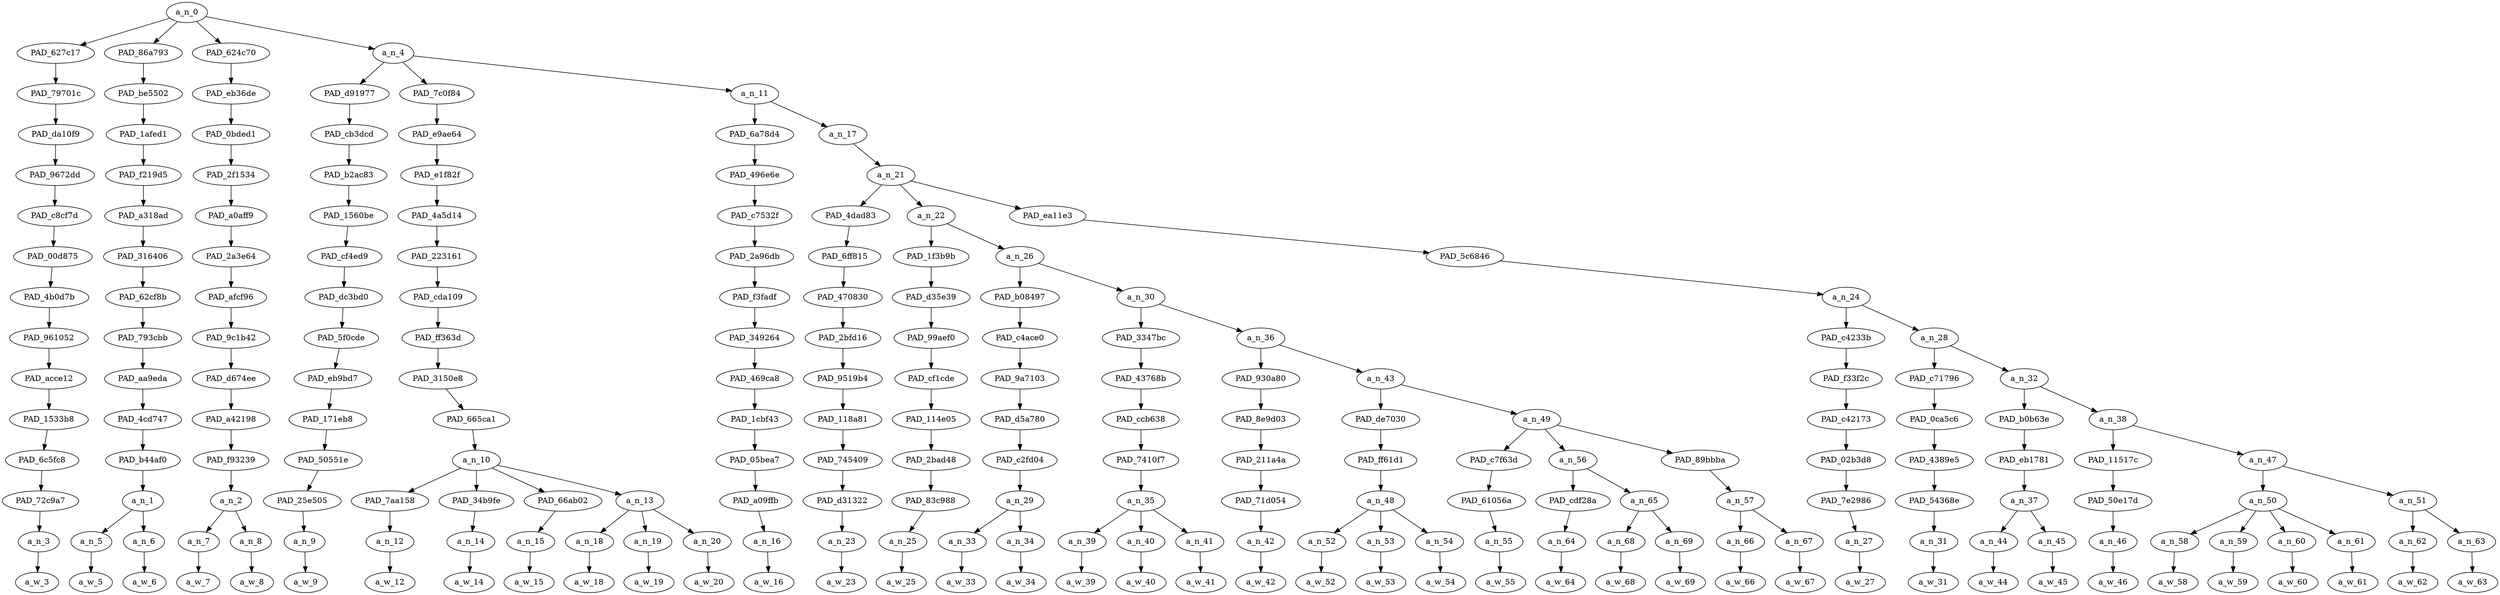 strict digraph "" {
	a_n_0	[div_dir=1,
		index=0,
		level=14,
		pos="4.440140335648149,14!",
		text_span="[0, 1, 2, 3, 4, 5, 6, 7, 8, 9, 10, 11, 12, 13, 14, 15, 16, 17, 18, 19, 20, 21, 22, 23, 24, 25, 26, 27, 28, 29, 30, 31, 32, 33, 34, \
35, 36, 37, 38, 39, 40]",
		value=1.00000001];
	PAD_627c17	[div_dir=1,
		index=2,
		level=13,
		pos="4.0,13!",
		text_span="[4]",
		value=0.01918883];
	a_n_0 -> PAD_627c17;
	PAD_86a793	[div_dir=1,
		index=0,
		level=13,
		pos="0.5,13!",
		text_span="[0, 1]",
		value=0.05213936];
	a_n_0 -> PAD_86a793;
	PAD_624c70	[div_dir=1,
		index=1,
		level=13,
		pos="2.5,13!",
		text_span="[2, 3]",
		value=0.04194292];
	a_n_0 -> PAD_624c70;
	a_n_4	[div_dir=1,
		index=3,
		level=13,
		pos="10.760561342592593,13!",
		text_span="[5, 6, 7, 8, 9, 10, 11, 12, 13, 14, 15, 16, 17, 18, 19, 20, 21, 22, 23, 24, 25, 26, 27, 28, 29, 30, 31, 32, 33, 34, 35, 36, 37, \
38, 39, 40]",
		value=0.88629905];
	a_n_0 -> a_n_4;
	PAD_79701c	[div_dir=1,
		index=2,
		level=12,
		pos="4.0,12!",
		text_span="[4]",
		value=0.01918883];
	PAD_627c17 -> PAD_79701c;
	PAD_da10f9	[div_dir=1,
		index=2,
		level=11,
		pos="4.0,11!",
		text_span="[4]",
		value=0.01918883];
	PAD_79701c -> PAD_da10f9;
	PAD_9672dd	[div_dir=1,
		index=2,
		level=10,
		pos="4.0,10!",
		text_span="[4]",
		value=0.01918883];
	PAD_da10f9 -> PAD_9672dd;
	PAD_c8cf7d	[div_dir=1,
		index=2,
		level=9,
		pos="4.0,9!",
		text_span="[4]",
		value=0.01918883];
	PAD_9672dd -> PAD_c8cf7d;
	PAD_00d875	[div_dir=1,
		index=2,
		level=8,
		pos="4.0,8!",
		text_span="[4]",
		value=0.01918883];
	PAD_c8cf7d -> PAD_00d875;
	PAD_4b0d7b	[div_dir=1,
		index=2,
		level=7,
		pos="4.0,7!",
		text_span="[4]",
		value=0.01918883];
	PAD_00d875 -> PAD_4b0d7b;
	PAD_961052	[div_dir=1,
		index=2,
		level=6,
		pos="4.0,6!",
		text_span="[4]",
		value=0.01918883];
	PAD_4b0d7b -> PAD_961052;
	PAD_acce12	[div_dir=1,
		index=2,
		level=5,
		pos="4.0,5!",
		text_span="[4]",
		value=0.01918883];
	PAD_961052 -> PAD_acce12;
	PAD_1533b8	[div_dir=1,
		index=2,
		level=4,
		pos="4.0,4!",
		text_span="[4]",
		value=0.01918883];
	PAD_acce12 -> PAD_1533b8;
	PAD_6c5fc8	[div_dir=1,
		index=2,
		level=3,
		pos="4.0,3!",
		text_span="[4]",
		value=0.01918883];
	PAD_1533b8 -> PAD_6c5fc8;
	PAD_72c9a7	[div_dir=1,
		index=2,
		level=2,
		pos="4.0,2!",
		text_span="[4]",
		value=0.01918883];
	PAD_6c5fc8 -> PAD_72c9a7;
	a_n_3	[div_dir=1,
		index=4,
		level=1,
		pos="4.0,1!",
		text_span="[4]",
		value=0.01918883];
	PAD_72c9a7 -> a_n_3;
	a_w_3	[div_dir=0,
		index=4,
		level=0,
		pos="4,0!",
		text_span="[4]",
		value=you];
	a_n_3 -> a_w_3;
	PAD_be5502	[div_dir=1,
		index=0,
		level=12,
		pos="0.5,12!",
		text_span="[0, 1]",
		value=0.05213936];
	PAD_86a793 -> PAD_be5502;
	PAD_1afed1	[div_dir=1,
		index=0,
		level=11,
		pos="0.5,11!",
		text_span="[0, 1]",
		value=0.05213936];
	PAD_be5502 -> PAD_1afed1;
	PAD_f219d5	[div_dir=1,
		index=0,
		level=10,
		pos="0.5,10!",
		text_span="[0, 1]",
		value=0.05213936];
	PAD_1afed1 -> PAD_f219d5;
	PAD_a318ad	[div_dir=1,
		index=0,
		level=9,
		pos="0.5,9!",
		text_span="[0, 1]",
		value=0.05213936];
	PAD_f219d5 -> PAD_a318ad;
	PAD_316406	[div_dir=1,
		index=0,
		level=8,
		pos="0.5,8!",
		text_span="[0, 1]",
		value=0.05213936];
	PAD_a318ad -> PAD_316406;
	PAD_62cf8b	[div_dir=1,
		index=0,
		level=7,
		pos="0.5,7!",
		text_span="[0, 1]",
		value=0.05213936];
	PAD_316406 -> PAD_62cf8b;
	PAD_793cbb	[div_dir=1,
		index=0,
		level=6,
		pos="0.5,6!",
		text_span="[0, 1]",
		value=0.05213936];
	PAD_62cf8b -> PAD_793cbb;
	PAD_aa9eda	[div_dir=1,
		index=0,
		level=5,
		pos="0.5,5!",
		text_span="[0, 1]",
		value=0.05213936];
	PAD_793cbb -> PAD_aa9eda;
	PAD_4cd747	[div_dir=1,
		index=0,
		level=4,
		pos="0.5,4!",
		text_span="[0, 1]",
		value=0.05213936];
	PAD_aa9eda -> PAD_4cd747;
	PAD_b44af0	[div_dir=1,
		index=0,
		level=3,
		pos="0.5,3!",
		text_span="[0, 1]",
		value=0.05213936];
	PAD_4cd747 -> PAD_b44af0;
	a_n_1	[div_dir=1,
		index=0,
		level=2,
		pos="0.5,2!",
		text_span="[0, 1]",
		value=0.05213936];
	PAD_b44af0 -> a_n_1;
	a_n_5	[div_dir=1,
		index=0,
		level=1,
		pos="0.0,1!",
		text_span="[0]",
		value=0.03384668];
	a_n_1 -> a_n_5;
	a_n_6	[div_dir=1,
		index=1,
		level=1,
		pos="1.0,1!",
		text_span="[1]",
		value=0.01801847];
	a_n_1 -> a_n_6;
	a_w_5	[div_dir=0,
		index=0,
		level=0,
		pos="0,0!",
		text_span="[0]",
		value=so];
	a_n_5 -> a_w_5;
	a_w_6	[div_dir=0,
		index=1,
		level=0,
		pos="1,0!",
		text_span="[1]",
		value=now];
	a_n_6 -> a_w_6;
	PAD_eb36de	[div_dir=1,
		index=1,
		level=12,
		pos="2.5,12!",
		text_span="[2, 3]",
		value=0.04194292];
	PAD_624c70 -> PAD_eb36de;
	PAD_0bded1	[div_dir=1,
		index=1,
		level=11,
		pos="2.5,11!",
		text_span="[2, 3]",
		value=0.04194292];
	PAD_eb36de -> PAD_0bded1;
	PAD_2f1534	[div_dir=1,
		index=1,
		level=10,
		pos="2.5,10!",
		text_span="[2, 3]",
		value=0.04194292];
	PAD_0bded1 -> PAD_2f1534;
	PAD_a0aff9	[div_dir=1,
		index=1,
		level=9,
		pos="2.5,9!",
		text_span="[2, 3]",
		value=0.04194292];
	PAD_2f1534 -> PAD_a0aff9;
	PAD_2a3e64	[div_dir=1,
		index=1,
		level=8,
		pos="2.5,8!",
		text_span="[2, 3]",
		value=0.04194292];
	PAD_a0aff9 -> PAD_2a3e64;
	PAD_afcf96	[div_dir=1,
		index=1,
		level=7,
		pos="2.5,7!",
		text_span="[2, 3]",
		value=0.04194292];
	PAD_2a3e64 -> PAD_afcf96;
	PAD_9c1b42	[div_dir=1,
		index=1,
		level=6,
		pos="2.5,6!",
		text_span="[2, 3]",
		value=0.04194292];
	PAD_afcf96 -> PAD_9c1b42;
	PAD_d674ee	[div_dir=1,
		index=1,
		level=5,
		pos="2.5,5!",
		text_span="[2, 3]",
		value=0.04194292];
	PAD_9c1b42 -> PAD_d674ee;
	PAD_a42198	[div_dir=1,
		index=1,
		level=4,
		pos="2.5,4!",
		text_span="[2, 3]",
		value=0.04194292];
	PAD_d674ee -> PAD_a42198;
	PAD_f93239	[div_dir=1,
		index=1,
		level=3,
		pos="2.5,3!",
		text_span="[2, 3]",
		value=0.04194292];
	PAD_a42198 -> PAD_f93239;
	a_n_2	[div_dir=1,
		index=1,
		level=2,
		pos="2.5,2!",
		text_span="[2, 3]",
		value=0.04194292];
	PAD_f93239 -> a_n_2;
	a_n_7	[div_dir=1,
		index=2,
		level=1,
		pos="2.0,1!",
		text_span="[2]",
		value=0.01653380];
	a_n_2 -> a_n_7;
	a_n_8	[div_dir=1,
		index=3,
		level=1,
		pos="3.0,1!",
		text_span="[3]",
		value=0.02532060];
	a_n_2 -> a_n_8;
	a_w_7	[div_dir=0,
		index=2,
		level=0,
		pos="2,0!",
		text_span="[2]",
		value=in];
	a_n_7 -> a_w_7;
	a_w_8	[div_dir=0,
		index=3,
		level=0,
		pos="3,0!",
		text_span="[3]",
		value=nyc];
	a_n_8 -> a_w_8;
	PAD_d91977	[div_dir=1,
		index=3,
		level=12,
		pos="5.0,12!",
		text_span="[5]",
		value=0.01479065];
	a_n_4 -> PAD_d91977;
	PAD_7c0f84	[div_dir=1,
		index=4,
		level=12,
		pos="8.75,12!",
		text_span="[6, 7, 8, 9, 10, 11]",
		value=0.08103004];
	a_n_4 -> PAD_7c0f84;
	a_n_11	[div_dir=1,
		index=5,
		level=12,
		pos="18.53168402777778,12!",
		text_span="[12, 13, 14, 15, 16, 17, 18, 19, 20, 21, 22, 23, 24, 25, 26, 27, 28, 29, 30, 31, 32, 33, 34, 35, 36, 37, 38, 39, 40]",
		value=0.79012046];
	a_n_4 -> a_n_11;
	PAD_cb3dcd	[div_dir=1,
		index=3,
		level=11,
		pos="5.0,11!",
		text_span="[5]",
		value=0.01479065];
	PAD_d91977 -> PAD_cb3dcd;
	PAD_b2ac83	[div_dir=1,
		index=3,
		level=10,
		pos="5.0,10!",
		text_span="[5]",
		value=0.01479065];
	PAD_cb3dcd -> PAD_b2ac83;
	PAD_1560be	[div_dir=1,
		index=3,
		level=9,
		pos="5.0,9!",
		text_span="[5]",
		value=0.01479065];
	PAD_b2ac83 -> PAD_1560be;
	PAD_cf4ed9	[div_dir=1,
		index=3,
		level=8,
		pos="5.0,8!",
		text_span="[5]",
		value=0.01479065];
	PAD_1560be -> PAD_cf4ed9;
	PAD_dc3bd0	[div_dir=1,
		index=3,
		level=7,
		pos="5.0,7!",
		text_span="[5]",
		value=0.01479065];
	PAD_cf4ed9 -> PAD_dc3bd0;
	PAD_5f0cde	[div_dir=1,
		index=3,
		level=6,
		pos="5.0,6!",
		text_span="[5]",
		value=0.01479065];
	PAD_dc3bd0 -> PAD_5f0cde;
	PAD_eb9bd7	[div_dir=1,
		index=3,
		level=5,
		pos="5.0,5!",
		text_span="[5]",
		value=0.01479065];
	PAD_5f0cde -> PAD_eb9bd7;
	PAD_171eb8	[div_dir=1,
		index=3,
		level=4,
		pos="5.0,4!",
		text_span="[5]",
		value=0.01479065];
	PAD_eb9bd7 -> PAD_171eb8;
	PAD_50551e	[div_dir=1,
		index=3,
		level=3,
		pos="5.0,3!",
		text_span="[5]",
		value=0.01479065];
	PAD_171eb8 -> PAD_50551e;
	PAD_25e505	[div_dir=1,
		index=3,
		level=2,
		pos="5.0,2!",
		text_span="[5]",
		value=0.01479065];
	PAD_50551e -> PAD_25e505;
	a_n_9	[div_dir=1,
		index=5,
		level=1,
		pos="5.0,1!",
		text_span="[5]",
		value=0.01479065];
	PAD_25e505 -> a_n_9;
	a_w_9	[div_dir=0,
		index=5,
		level=0,
		pos="5,0!",
		text_span="[5]",
		value=get];
	a_n_9 -> a_w_9;
	PAD_e9ae64	[div_dir=1,
		index=4,
		level=11,
		pos="8.75,11!",
		text_span="[6, 7, 8, 9, 10, 11]",
		value=0.08103004];
	PAD_7c0f84 -> PAD_e9ae64;
	PAD_e1f82f	[div_dir=1,
		index=4,
		level=10,
		pos="8.75,10!",
		text_span="[6, 7, 8, 9, 10, 11]",
		value=0.08103004];
	PAD_e9ae64 -> PAD_e1f82f;
	PAD_4a5d14	[div_dir=1,
		index=4,
		level=9,
		pos="8.75,9!",
		text_span="[6, 7, 8, 9, 10, 11]",
		value=0.08103004];
	PAD_e1f82f -> PAD_4a5d14;
	PAD_223161	[div_dir=1,
		index=4,
		level=8,
		pos="8.75,8!",
		text_span="[6, 7, 8, 9, 10, 11]",
		value=0.08103004];
	PAD_4a5d14 -> PAD_223161;
	PAD_cda109	[div_dir=1,
		index=4,
		level=7,
		pos="8.75,7!",
		text_span="[6, 7, 8, 9, 10, 11]",
		value=0.08103004];
	PAD_223161 -> PAD_cda109;
	PAD_ff363d	[div_dir=1,
		index=4,
		level=6,
		pos="8.75,6!",
		text_span="[6, 7, 8, 9, 10, 11]",
		value=0.08103004];
	PAD_cda109 -> PAD_ff363d;
	PAD_3150e8	[div_dir=1,
		index=4,
		level=5,
		pos="8.75,5!",
		text_span="[6, 7, 8, 9, 10, 11]",
		value=0.08103004];
	PAD_ff363d -> PAD_3150e8;
	PAD_665ca1	[div_dir=1,
		index=4,
		level=4,
		pos="8.75,4!",
		text_span="[6, 7, 8, 9, 10, 11]",
		value=0.08103004];
	PAD_3150e8 -> PAD_665ca1;
	a_n_10	[div_dir=1,
		index=4,
		level=3,
		pos="8.75,3!",
		text_span="[6, 7, 8, 9, 10, 11]",
		value=0.08103004];
	PAD_665ca1 -> a_n_10;
	PAD_7aa158	[div_dir=1,
		index=4,
		level=2,
		pos="6.0,2!",
		text_span="[6]",
		value=0.01212069];
	a_n_10 -> PAD_7aa158;
	PAD_34b9fe	[div_dir=-1,
		index=6,
		level=2,
		pos="10.0,2!",
		text_span="[10]",
		value=0.01546601];
	a_n_10 -> PAD_34b9fe;
	PAD_66ab02	[div_dir=1,
		index=7,
		level=2,
		pos="11.0,2!",
		text_span="[11]",
		value=0.01620853];
	a_n_10 -> PAD_66ab02;
	a_n_13	[div_dir=1,
		index=5,
		level=2,
		pos="8.0,2!",
		text_span="[7, 8, 9]",
		value=0.03719088];
	a_n_10 -> a_n_13;
	a_n_12	[div_dir=1,
		index=6,
		level=1,
		pos="6.0,1!",
		text_span="[6]",
		value=0.01212069];
	PAD_7aa158 -> a_n_12;
	a_w_12	[div_dir=0,
		index=6,
		level=0,
		pos="6,0!",
		text_span="[6]",
		value=a];
	a_n_12 -> a_w_12;
	a_n_14	[div_dir=-1,
		index=10,
		level=1,
		pos="10.0,1!",
		text_span="[10]",
		value=0.01546601];
	PAD_34b9fe -> a_n_14;
	a_w_14	[div_dir=0,
		index=10,
		level=0,
		pos="10,0!",
		text_span="[10]",
		value=k];
	a_n_14 -> a_w_14;
	a_n_15	[div_dir=1,
		index=11,
		level=1,
		pos="11.0,1!",
		text_span="[11]",
		value=0.01620853];
	PAD_66ab02 -> a_n_15;
	a_w_15	[div_dir=0,
		index=11,
		level=0,
		pos="11,0!",
		text_span="[11]",
		value=fine];
	a_n_15 -> a_w_15;
	a_n_18	[div_dir=1,
		index=7,
		level=1,
		pos="7.0,1!",
		text_span="[7]",
		value=0.01206854];
	a_n_13 -> a_n_18;
	a_n_19	[div_dir=-1,
		index=8,
		level=1,
		pos="8.0,1!",
		text_span="[8]",
		value=0.01168534];
	a_n_13 -> a_n_19;
	a_n_20	[div_dir=1,
		index=9,
		level=1,
		pos="9.0,1!",
		text_span="[9]",
		value=0.01341441];
	a_n_13 -> a_n_20;
	a_w_18	[div_dir=0,
		index=7,
		level=0,
		pos="7,0!",
		text_span="[7]",
		value=2];
	a_n_18 -> a_w_18;
	a_w_19	[div_dir=0,
		index=8,
		level=0,
		pos="8,0!",
		text_span="[8]",
		value=5];
	a_n_19 -> a_w_19;
	a_w_20	[div_dir=0,
		index=9,
		level=0,
		pos="9,0!",
		text_span="[9]",
		value=0];
	a_n_20 -> a_w_20;
	PAD_6a78d4	[div_dir=1,
		index=5,
		level=11,
		pos="12.0,11!",
		text_span="[12]",
		value=0.01446996];
	a_n_11 -> PAD_6a78d4;
	a_n_17	[div_dir=1,
		index=6,
		level=11,
		pos="25.063368055555557,11!",
		text_span="[13, 14, 15, 16, 17, 18, 19, 20, 21, 22, 23, 24, 25, 26, 27, 28, 29, 30, 31, 32, 33, 34, 35, 36, 37, 38, 39, 40]",
		value=0.77528271];
	a_n_11 -> a_n_17;
	PAD_496e6e	[div_dir=1,
		index=5,
		level=10,
		pos="12.0,10!",
		text_span="[12]",
		value=0.01446996];
	PAD_6a78d4 -> PAD_496e6e;
	PAD_c7532f	[div_dir=1,
		index=5,
		level=9,
		pos="12.0,9!",
		text_span="[12]",
		value=0.01446996];
	PAD_496e6e -> PAD_c7532f;
	PAD_2a96db	[div_dir=1,
		index=5,
		level=8,
		pos="12.0,8!",
		text_span="[12]",
		value=0.01446996];
	PAD_c7532f -> PAD_2a96db;
	PAD_f3fadf	[div_dir=1,
		index=5,
		level=7,
		pos="12.0,7!",
		text_span="[12]",
		value=0.01446996];
	PAD_2a96db -> PAD_f3fadf;
	PAD_349264	[div_dir=1,
		index=5,
		level=6,
		pos="12.0,6!",
		text_span="[12]",
		value=0.01446996];
	PAD_f3fadf -> PAD_349264;
	PAD_469ca8	[div_dir=1,
		index=5,
		level=5,
		pos="12.0,5!",
		text_span="[12]",
		value=0.01446996];
	PAD_349264 -> PAD_469ca8;
	PAD_1cbf43	[div_dir=1,
		index=5,
		level=4,
		pos="12.0,4!",
		text_span="[12]",
		value=0.01446996];
	PAD_469ca8 -> PAD_1cbf43;
	PAD_05bea7	[div_dir=1,
		index=5,
		level=3,
		pos="12.0,3!",
		text_span="[12]",
		value=0.01446996];
	PAD_1cbf43 -> PAD_05bea7;
	PAD_a09ffb	[div_dir=1,
		index=8,
		level=2,
		pos="12.0,2!",
		text_span="[12]",
		value=0.01446996];
	PAD_05bea7 -> PAD_a09ffb;
	a_n_16	[div_dir=1,
		index=12,
		level=1,
		pos="12.0,1!",
		text_span="[12]",
		value=0.01446996];
	PAD_a09ffb -> a_n_16;
	a_w_16	[div_dir=0,
		index=12,
		level=0,
		pos="12,0!",
		text_span="[12]",
		value=for];
	a_n_16 -> a_w_16;
	a_n_21	[div_dir=1,
		index=6,
		level=10,
		pos="25.063368055555557,10!",
		text_span="[13, 14, 15, 16, 17, 18, 19, 20, 21, 22, 23, 24, 25, 26, 27, 28, 29, 30, 31, 32, 33, 34, 35, 36, 37, 38, 39, 40]",
		value=0.77492425];
	a_n_17 -> a_n_21;
	PAD_4dad83	[div_dir=-1,
		index=7,
		level=9,
		pos="29.0,9!",
		text_span="[29]",
		value=0.01660025];
	a_n_21 -> PAD_4dad83;
	a_n_22	[div_dir=1,
		index=6,
		level=9,
		pos="14.877604166666666,9!",
		text_span="[13, 14, 15, 16, 17, 18, 19, 20, 21, 22, 23, 24, 25, 26, 27, 28]",
		value=0.29300789];
	a_n_21 -> a_n_22;
	PAD_ea11e3	[div_dir=1,
		index=8,
		level=9,
		pos="31.3125,9!",
		text_span="[30, 31, 32, 33, 34, 35, 36, 37, 38, 39, 40]",
		value=0.46495764];
	a_n_21 -> PAD_ea11e3;
	PAD_6ff815	[div_dir=-1,
		index=8,
		level=8,
		pos="29.0,8!",
		text_span="[29]",
		value=0.01660025];
	PAD_4dad83 -> PAD_6ff815;
	PAD_470830	[div_dir=-1,
		index=9,
		level=7,
		pos="29.0,7!",
		text_span="[29]",
		value=0.01660025];
	PAD_6ff815 -> PAD_470830;
	PAD_2bfd16	[div_dir=-1,
		index=10,
		level=6,
		pos="29.0,6!",
		text_span="[29]",
		value=0.01660025];
	PAD_470830 -> PAD_2bfd16;
	PAD_9519b4	[div_dir=-1,
		index=11,
		level=5,
		pos="29.0,5!",
		text_span="[29]",
		value=0.01660025];
	PAD_2bfd16 -> PAD_9519b4;
	PAD_118a81	[div_dir=-1,
		index=12,
		level=4,
		pos="29.0,4!",
		text_span="[29]",
		value=0.01660025];
	PAD_9519b4 -> PAD_118a81;
	PAD_745409	[div_dir=-1,
		index=14,
		level=3,
		pos="29.0,3!",
		text_span="[29]",
		value=0.01660025];
	PAD_118a81 -> PAD_745409;
	PAD_d31322	[div_dir=-1,
		index=18,
		level=2,
		pos="29.0,2!",
		text_span="[29]",
		value=0.01660025];
	PAD_745409 -> PAD_d31322;
	a_n_23	[div_dir=-1,
		index=29,
		level=1,
		pos="29.0,1!",
		text_span="[29]",
		value=0.01660025];
	PAD_d31322 -> a_n_23;
	a_w_23	[div_dir=0,
		index=29,
		level=0,
		pos="29,0!",
		text_span="[29]",
		value=but];
	a_n_23 -> a_w_23;
	PAD_1f3b9b	[div_dir=-1,
		index=6,
		level=8,
		pos="13.0,8!",
		text_span="[13]",
		value=0.01990182];
	a_n_22 -> PAD_1f3b9b;
	a_n_26	[div_dir=1,
		index=7,
		level=8,
		pos="16.755208333333332,8!",
		text_span="[14, 15, 16, 17, 18, 19, 20, 21, 22, 23, 24, 25, 26, 27, 28]",
		value=0.27305337];
	a_n_22 -> a_n_26;
	PAD_d35e39	[div_dir=-1,
		index=6,
		level=7,
		pos="13.0,7!",
		text_span="[13]",
		value=0.01990182];
	PAD_1f3b9b -> PAD_d35e39;
	PAD_99aef0	[div_dir=-1,
		index=6,
		level=6,
		pos="13.0,6!",
		text_span="[13]",
		value=0.01990182];
	PAD_d35e39 -> PAD_99aef0;
	PAD_cf1cde	[div_dir=-1,
		index=6,
		level=5,
		pos="13.0,5!",
		text_span="[13]",
		value=0.01990182];
	PAD_99aef0 -> PAD_cf1cde;
	PAD_114e05	[div_dir=-1,
		index=6,
		level=4,
		pos="13.0,4!",
		text_span="[13]",
		value=0.01990182];
	PAD_cf1cde -> PAD_114e05;
	PAD_2bad48	[div_dir=-1,
		index=6,
		level=3,
		pos="13.0,3!",
		text_span="[13]",
		value=0.01990182];
	PAD_114e05 -> PAD_2bad48;
	PAD_83c988	[div_dir=-1,
		index=9,
		level=2,
		pos="13.0,2!",
		text_span="[13]",
		value=0.01990182];
	PAD_2bad48 -> PAD_83c988;
	a_n_25	[div_dir=-1,
		index=13,
		level=1,
		pos="13.0,1!",
		text_span="[13]",
		value=0.01990182];
	PAD_83c988 -> a_n_25;
	a_w_25	[div_dir=0,
		index=13,
		level=0,
		pos="13,0!",
		text_span="[13]",
		value=saying];
	a_n_25 -> a_w_25;
	PAD_b08497	[div_dir=1,
		index=7,
		level=7,
		pos="14.5,7!",
		text_span="[14, 15]",
		value=0.05507563];
	a_n_26 -> PAD_b08497;
	a_n_30	[div_dir=1,
		index=8,
		level=7,
		pos="19.010416666666664,7!",
		text_span="[16, 17, 18, 19, 20, 21, 22, 23, 24, 25, 26, 27, 28]",
		value=0.21788264];
	a_n_26 -> a_n_30;
	PAD_c4ace0	[div_dir=1,
		index=7,
		level=6,
		pos="14.5,6!",
		text_span="[14, 15]",
		value=0.05507563];
	PAD_b08497 -> PAD_c4ace0;
	PAD_9a7103	[div_dir=1,
		index=7,
		level=5,
		pos="14.5,5!",
		text_span="[14, 15]",
		value=0.05507563];
	PAD_c4ace0 -> PAD_9a7103;
	PAD_d5a780	[div_dir=1,
		index=7,
		level=4,
		pos="14.5,4!",
		text_span="[14, 15]",
		value=0.05507563];
	PAD_9a7103 -> PAD_d5a780;
	PAD_c2fd04	[div_dir=1,
		index=7,
		level=3,
		pos="14.5,3!",
		text_span="[14, 15]",
		value=0.05507563];
	PAD_d5a780 -> PAD_c2fd04;
	a_n_29	[div_dir=1,
		index=10,
		level=2,
		pos="14.5,2!",
		text_span="[14, 15]",
		value=0.05507563];
	PAD_c2fd04 -> a_n_29;
	a_n_33	[div_dir=1,
		index=14,
		level=1,
		pos="14.0,1!",
		text_span="[14]",
		value=0.02443743];
	a_n_29 -> a_n_33;
	a_n_34	[div_dir=1,
		index=15,
		level=1,
		pos="15.0,1!",
		text_span="[15]",
		value=0.03045822];
	a_n_29 -> a_n_34;
	a_w_33	[div_dir=0,
		index=14,
		level=0,
		pos="14,0!",
		text_span="[14]",
		value=illegal];
	a_n_33 -> a_w_33;
	a_w_34	[div_dir=0,
		index=15,
		level=0,
		pos="15,0!",
		text_span="[15]",
		value=alien];
	a_n_34 -> a_w_34;
	PAD_3347bc	[div_dir=-1,
		index=8,
		level=6,
		pos="17.0,6!",
		text_span="[16, 17, 18]",
		value=0.04941758];
	a_n_30 -> PAD_3347bc;
	a_n_36	[div_dir=1,
		index=9,
		level=6,
		pos="21.020833333333332,6!",
		text_span="[19, 20, 21, 22, 23, 24, 25, 26, 27, 28]",
		value=0.16843127];
	a_n_30 -> a_n_36;
	PAD_43768b	[div_dir=-1,
		index=8,
		level=5,
		pos="17.0,5!",
		text_span="[16, 17, 18]",
		value=0.04941758];
	PAD_3347bc -> PAD_43768b;
	PAD_ccb638	[div_dir=-1,
		index=8,
		level=4,
		pos="17.0,4!",
		text_span="[16, 17, 18]",
		value=0.04941758];
	PAD_43768b -> PAD_ccb638;
	PAD_7410f7	[div_dir=-1,
		index=8,
		level=3,
		pos="17.0,3!",
		text_span="[16, 17, 18]",
		value=0.04941758];
	PAD_ccb638 -> PAD_7410f7;
	a_n_35	[div_dir=-1,
		index=11,
		level=2,
		pos="17.0,2!",
		text_span="[16, 17, 18]",
		value=0.04941758];
	PAD_7410f7 -> a_n_35;
	a_n_39	[div_dir=-1,
		index=16,
		level=1,
		pos="16.0,1!",
		text_span="[16]",
		value=0.01615107];
	a_n_35 -> a_n_39;
	a_n_40	[div_dir=-1,
		index=17,
		level=1,
		pos="17.0,1!",
		text_span="[17]",
		value=0.01686976];
	a_n_35 -> a_n_40;
	a_n_41	[div_dir=1,
		index=18,
		level=1,
		pos="18.0,1!",
		text_span="[18]",
		value=0.01633293];
	a_n_35 -> a_n_41;
	a_w_39	[div_dir=0,
		index=16,
		level=0,
		pos="16,0!",
		text_span="[16]",
		value=the];
	a_n_39 -> a_w_39;
	a_w_40	[div_dir=0,
		index=17,
		level=0,
		pos="17,0!",
		text_span="[17]",
		value=official];
	a_n_40 -> a_w_40;
	a_w_41	[div_dir=0,
		index=18,
		level=0,
		pos="18,0!",
		text_span="[18]",
		value=term];
	a_n_41 -> a_w_41;
	PAD_930a80	[div_dir=1,
		index=9,
		level=5,
		pos="19.0,5!",
		text_span="[19]",
		value=0.01451053];
	a_n_36 -> PAD_930a80;
	a_n_43	[div_dir=1,
		index=10,
		level=5,
		pos="23.041666666666664,5!",
		text_span="[20, 21, 22, 23, 24, 25, 26, 27, 28]",
		value=0.15384648];
	a_n_36 -> a_n_43;
	PAD_8e9d03	[div_dir=1,
		index=9,
		level=4,
		pos="19.0,4!",
		text_span="[19]",
		value=0.01451053];
	PAD_930a80 -> PAD_8e9d03;
	PAD_211a4a	[div_dir=1,
		index=9,
		level=3,
		pos="19.0,3!",
		text_span="[19]",
		value=0.01451053];
	PAD_8e9d03 -> PAD_211a4a;
	PAD_71d054	[div_dir=1,
		index=12,
		level=2,
		pos="19.0,2!",
		text_span="[19]",
		value=0.01451053];
	PAD_211a4a -> PAD_71d054;
	a_n_42	[div_dir=1,
		index=19,
		level=1,
		pos="19.0,1!",
		text_span="[19]",
		value=0.01451053];
	PAD_71d054 -> a_n_42;
	a_w_42	[div_dir=0,
		index=19,
		level=0,
		pos="19,0!",
		text_span="[19]",
		value=for1];
	a_n_42 -> a_w_42;
	PAD_de7030	[div_dir=1,
		index=10,
		level=4,
		pos="21.0,4!",
		text_span="[20, 21, 22]",
		value=0.05695909];
	a_n_43 -> PAD_de7030;
	a_n_49	[div_dir=1,
		index=11,
		level=4,
		pos="25.083333333333332,4!",
		text_span="[23, 24, 25, 26, 27, 28]",
		value=0.09682131];
	a_n_43 -> a_n_49;
	PAD_ff61d1	[div_dir=1,
		index=10,
		level=3,
		pos="21.0,3!",
		text_span="[20, 21, 22]",
		value=0.05695909];
	PAD_de7030 -> PAD_ff61d1;
	a_n_48	[div_dir=1,
		index=13,
		level=2,
		pos="21.0,2!",
		text_span="[20, 21, 22]",
		value=0.05695909];
	PAD_ff61d1 -> a_n_48;
	a_n_52	[div_dir=1,
		index=20,
		level=1,
		pos="20.0,1!",
		text_span="[20]",
		value=0.01489372];
	a_n_48 -> a_n_52;
	a_n_53	[div_dir=1,
		index=21,
		level=1,
		pos="21.0,1!",
		text_span="[21]",
		value=0.01996182];
	a_n_48 -> a_n_53;
	a_n_54	[div_dir=-1,
		index=22,
		level=1,
		pos="22.0,1!",
		text_span="[22]",
		value=0.02210264];
	a_n_48 -> a_n_54;
	a_w_52	[div_dir=0,
		index=20,
		level=0,
		pos="20,0!",
		text_span="[20]",
		value=a1];
	a_n_52 -> a_w_52;
	a_w_53	[div_dir=0,
		index=21,
		level=0,
		pos="21,0!",
		text_span="[21]",
		value=foreign];
	a_n_53 -> a_w_53;
	a_w_54	[div_dir=0,
		index=22,
		level=0,
		pos="22,0!",
		text_span="[22]",
		value=national];
	a_n_54 -> a_w_54;
	PAD_c7f63d	[div_dir=1,
		index=11,
		level=3,
		pos="23.0,3!",
		text_span="[23]",
		value=0.01892469];
	a_n_49 -> PAD_c7f63d;
	a_n_56	[div_dir=1,
		index=12,
		level=3,
		pos="24.75,3!",
		text_span="[24, 25, 26]",
		value=0.04413502];
	a_n_49 -> a_n_56;
	PAD_89bbba	[div_dir=1,
		index=13,
		level=3,
		pos="27.5,3!",
		text_span="[27, 28]",
		value=0.03368151];
	a_n_49 -> PAD_89bbba;
	PAD_61056a	[div_dir=1,
		index=14,
		level=2,
		pos="23.0,2!",
		text_span="[23]",
		value=0.01892469];
	PAD_c7f63d -> PAD_61056a;
	a_n_55	[div_dir=1,
		index=23,
		level=1,
		pos="23.0,1!",
		text_span="[23]",
		value=0.01892469];
	PAD_61056a -> a_n_55;
	a_w_55	[div_dir=0,
		index=23,
		level=0,
		pos="23,0!",
		text_span="[23]",
		value=living];
	a_n_55 -> a_w_55;
	PAD_cdf28a	[div_dir=1,
		index=15,
		level=2,
		pos="24.0,2!",
		text_span="[24]",
		value=0.01395428];
	a_n_56 -> PAD_cdf28a;
	a_n_65	[div_dir=1,
		index=16,
		level=2,
		pos="25.5,2!",
		text_span="[25, 26]",
		value=0.03013042];
	a_n_56 -> a_n_65;
	a_n_64	[div_dir=1,
		index=24,
		level=1,
		pos="24.0,1!",
		text_span="[24]",
		value=0.01395428];
	PAD_cdf28a -> a_n_64;
	a_w_64	[div_dir=0,
		index=24,
		level=0,
		pos="24,0!",
		text_span="[24]",
		value=in1];
	a_n_64 -> a_w_64;
	a_n_68	[div_dir=1,
		index=25,
		level=1,
		pos="25.0,1!",
		text_span="[25]",
		value=0.01387301];
	a_n_65 -> a_n_68;
	a_n_69	[div_dir=1,
		index=26,
		level=1,
		pos="26.0,1!",
		text_span="[26]",
		value=0.01623607];
	a_n_65 -> a_n_69;
	a_w_68	[div_dir=0,
		index=25,
		level=0,
		pos="25,0!",
		text_span="[25]",
		value=a2];
	a_n_68 -> a_w_68;
	a_w_69	[div_dir=0,
		index=26,
		level=0,
		pos="26,0!",
		text_span="[26]",
		value=country];
	a_n_69 -> a_w_69;
	a_n_57	[div_dir=1,
		index=17,
		level=2,
		pos="27.5,2!",
		text_span="[27, 28]",
		value=0.03368151];
	PAD_89bbba -> a_n_57;
	a_n_66	[div_dir=-1,
		index=27,
		level=1,
		pos="27.0,1!",
		text_span="[27]",
		value=0.01457473];
	a_n_57 -> a_n_66;
	a_n_67	[div_dir=1,
		index=28,
		level=1,
		pos="28.0,1!",
		text_span="[28]",
		value=0.01907905];
	a_n_57 -> a_n_67;
	a_w_66	[div_dir=0,
		index=27,
		level=0,
		pos="27,0!",
		text_span="[27]",
		value=without];
	a_n_66 -> a_w_66;
	a_w_67	[div_dir=0,
		index=28,
		level=0,
		pos="28,0!",
		text_span="[28]",
		value=authorization];
	a_n_67 -> a_w_67;
	PAD_5c6846	[div_dir=1,
		index=9,
		level=8,
		pos="31.3125,8!",
		text_span="[30, 31, 32, 33, 34, 35, 36, 37, 38, 39, 40]",
		value=0.46495764];
	PAD_ea11e3 -> PAD_5c6846;
	a_n_24	[div_dir=1,
		index=10,
		level=7,
		pos="31.3125,7!",
		text_span="[30, 31, 32, 33, 34, 35, 36, 37, 38, 39, 40]",
		value=0.46495764];
	PAD_5c6846 -> a_n_24;
	PAD_c4233b	[div_dir=1,
		index=11,
		level=6,
		pos="30.0,6!",
		text_span="[30]",
		value=0.01698998];
	a_n_24 -> PAD_c4233b;
	a_n_28	[div_dir=1,
		index=12,
		level=6,
		pos="32.625,6!",
		text_span="[31, 32, 33, 34, 35, 36, 37, 38, 39, 40]",
		value=0.44748241];
	a_n_24 -> a_n_28;
	PAD_f33f2c	[div_dir=1,
		index=12,
		level=5,
		pos="30.0,5!",
		text_span="[30]",
		value=0.01698998];
	PAD_c4233b -> PAD_f33f2c;
	PAD_c42173	[div_dir=1,
		index=13,
		level=4,
		pos="30.0,4!",
		text_span="[30]",
		value=0.01698998];
	PAD_f33f2c -> PAD_c42173;
	PAD_02b3d8	[div_dir=1,
		index=15,
		level=3,
		pos="30.0,3!",
		text_span="[30]",
		value=0.01698998];
	PAD_c42173 -> PAD_02b3d8;
	PAD_7e2986	[div_dir=1,
		index=19,
		level=2,
		pos="30.0,2!",
		text_span="[30]",
		value=0.01698998];
	PAD_02b3d8 -> PAD_7e2986;
	a_n_27	[div_dir=1,
		index=30,
		level=1,
		pos="30.0,1!",
		text_span="[30]",
		value=0.01698998];
	PAD_7e2986 -> a_n_27;
	a_w_27	[div_dir=0,
		index=30,
		level=0,
		pos="30,0!",
		text_span="[30]",
		value=get1];
	a_n_27 -> a_w_27;
	PAD_c71796	[div_dir=1,
		index=13,
		level=5,
		pos="31.0,5!",
		text_span="[31]",
		value=0.01804301];
	a_n_28 -> PAD_c71796;
	a_n_32	[div_dir=1,
		index=14,
		level=5,
		pos="34.25,5!",
		text_span="[32, 33, 34, 35, 36, 37, 38, 39, 40]",
		value=0.42894750];
	a_n_28 -> a_n_32;
	PAD_0ca5c6	[div_dir=1,
		index=14,
		level=4,
		pos="31.0,4!",
		text_span="[31]",
		value=0.01804301];
	PAD_c71796 -> PAD_0ca5c6;
	PAD_4389e5	[div_dir=1,
		index=16,
		level=3,
		pos="31.0,3!",
		text_span="[31]",
		value=0.01804301];
	PAD_0ca5c6 -> PAD_4389e5;
	PAD_54368e	[div_dir=1,
		index=20,
		level=2,
		pos="31.0,2!",
		text_span="[31]",
		value=0.01804301];
	PAD_4389e5 -> PAD_54368e;
	a_n_31	[div_dir=1,
		index=31,
		level=1,
		pos="31.0,1!",
		text_span="[31]",
		value=0.01804301];
	PAD_54368e -> a_n_31;
	a_w_31	[div_dir=0,
		index=31,
		level=0,
		pos="31,0!",
		text_span="[31]",
		value=over];
	a_n_31 -> a_w_31;
	PAD_b0b63e	[div_dir=-1,
		index=15,
		level=4,
		pos="32.5,4!",
		text_span="[32, 33]",
		value=0.03994729];
	a_n_32 -> PAD_b0b63e;
	a_n_38	[div_dir=1,
		index=16,
		level=4,
		pos="36.0,4!",
		text_span="[34, 35, 36, 37, 38, 39, 40]",
		value=0.38851348];
	a_n_32 -> a_n_38;
	PAD_eb1781	[div_dir=-1,
		index=17,
		level=3,
		pos="32.5,3!",
		text_span="[32, 33]",
		value=0.03994729];
	PAD_b0b63e -> PAD_eb1781;
	a_n_37	[div_dir=-1,
		index=21,
		level=2,
		pos="32.5,2!",
		text_span="[32, 33]",
		value=0.03994729];
	PAD_eb1781 -> a_n_37;
	a_n_44	[div_dir=1,
		index=32,
		level=1,
		pos="32.0,1!",
		text_span="[32]",
		value=0.01821488];
	a_n_37 -> a_n_44;
	a_n_45	[div_dir=-1,
		index=33,
		level=1,
		pos="33.0,1!",
		text_span="[33]",
		value=0.02173046];
	a_n_37 -> a_n_45;
	a_w_44	[div_dir=0,
		index=32,
		level=0,
		pos="32,0!",
		text_span="[32]",
		value=the1];
	a_n_44 -> a_w_44;
	a_w_45	[div_dir=0,
		index=33,
		level=0,
		pos="33,0!",
		text_span="[33]",
		value=use];
	a_n_45 -> a_w_45;
	PAD_11517c	[div_dir=1,
		index=18,
		level=3,
		pos="34.0,3!",
		text_span="[34]",
		value=0.02658020];
	a_n_38 -> PAD_11517c;
	a_n_47	[div_dir=1,
		index=19,
		level=3,
		pos="38.0,3!",
		text_span="[35, 36, 37, 38, 39, 40]",
		value=0.36140155];
	a_n_38 -> a_n_47;
	PAD_50e17d	[div_dir=1,
		index=22,
		level=2,
		pos="34.0,2!",
		text_span="[34]",
		value=0.02658020];
	PAD_11517c -> PAD_50e17d;
	a_n_46	[div_dir=1,
		index=34,
		level=1,
		pos="34.0,1!",
		text_span="[34]",
		value=0.02658020];
	PAD_50e17d -> a_n_46;
	a_w_46	[div_dir=0,
		index=34,
		level=0,
		pos="34,0!",
		text_span="[34]",
		value=of];
	a_n_46 -> a_w_46;
	a_n_50	[div_dir=1,
		index=23,
		level=2,
		pos="36.5,2!",
		text_span="[35, 36, 37, 38]",
		value=0.27532005];
	a_n_47 -> a_n_50;
	a_n_51	[div_dir=-1,
		index=24,
		level=2,
		pos="39.5,2!",
		text_span="[39, 40]",
		value=0.08555014];
	a_n_47 -> a_n_51;
	a_n_58	[div_dir=1,
		index=35,
		level=1,
		pos="35.0,1!",
		text_span="[35]",
		value=0.02042324];
	a_n_50 -> a_n_58;
	a_n_59	[div_dir=-1,
		index=36,
		level=1,
		pos="36.0,1!",
		text_span="[36]",
		value=0.03023812];
	a_n_50 -> a_n_59;
	a_n_60	[div_dir=1,
		index=37,
		level=1,
		pos="37.0,1!",
		text_span="[37]",
		value=0.09652582];
	a_n_50 -> a_n_60;
	a_n_61	[div_dir=1,
		index=38,
		level=1,
		pos="38.0,1!",
		text_span="[38]",
		value=0.12752842];
	a_n_50 -> a_n_61;
	a_w_58	[div_dir=0,
		index=35,
		level=0,
		pos="35,0!",
		text_span="[35]",
		value=the2];
	a_n_58 -> a_w_58;
	a_w_59	[div_dir=0,
		index=36,
		level=0,
		pos="36,0!",
		text_span="[36]",
		value=word];
	a_n_59 -> a_w_59;
	a_w_60	[div_dir=0,
		index=37,
		level=0,
		pos="37,0!",
		text_span="[37]",
		value=nigger];
	a_n_60 -> a_w_60;
	a_w_61	[div_dir=0,
		index=38,
		level=0,
		pos="38,0!",
		text_span="[38]",
		value=niggers];
	a_n_61 -> a_w_61;
	a_n_62	[div_dir=-1,
		index=39,
		level=1,
		pos="39.0,1!",
		text_span="[39]",
		value=0.04372110];
	a_n_51 -> a_n_62;
	a_n_63	[div_dir=1,
		index=40,
		level=1,
		pos="40.0,1!",
		text_span="[40]",
		value=0.04180917];
	a_n_51 -> a_n_63;
	a_w_62	[div_dir=0,
		index=39,
		level=0,
		pos="39,0!",
		text_span="[39]",
		value=tuesday];
	a_n_62 -> a_w_62;
	a_w_63	[div_dir=0,
		index=40,
		level=0,
		pos="40,0!",
		text_span="[40]",
		value=thoughts];
	a_n_63 -> a_w_63;
}
